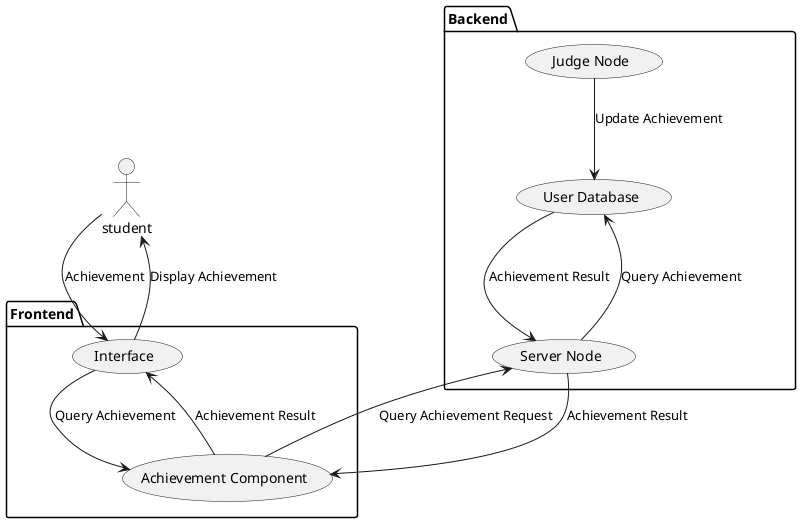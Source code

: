 ' 通过建立单独的数据库，来维护用户在不同评测游戏上的Rank，以及成就收集数据。通过对用户提交代码后评测成绩的额外分支判断，来判断是否达到某成就的达成机制，如果达成，对相应的数据库进行更新和修改，同时反馈给前端成就页面。
@startuml
' left to right direction
actor student as st
package Frontend {
    usecase "Interface" as inter
    usecase "Achievement Component" as cc
}
package Backend {
  usecase "User Database" as ud
  usecase "Server Node" as sn
  usecase "Judge Node" as jn
}
st --> inter: "Achievement"
inter --> cc: "Query Achievement"
cc --> sn: "Query Achievement Request"
sn --> ud: "Query Achievement"
ud --> sn: "Achievement Result"
sn --> cc: "Achievement Result"
cc --> inter: "Achievement Result"
inter --> st: "Display Achievement"
jn --> ud: "Update Achievement"
@enduml